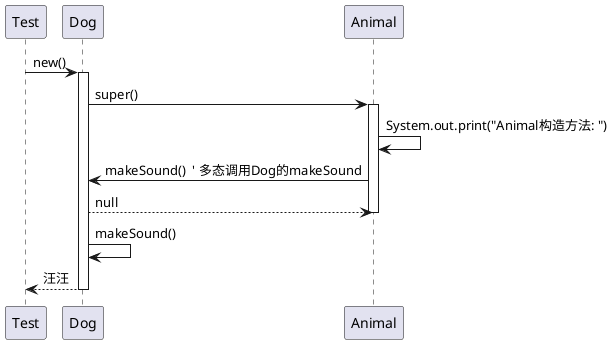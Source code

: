 @startuml
participant "Test" as Test
participant "Dog" as Dog
participant "Animal" as Animal

Test -> Dog : new()
activate Dog

Dog -> Animal : super()
activate Animal

Animal -> Animal : System.out.print("Animal构造方法: ")
Animal -> Dog : makeSound()  ' 多态调用Dog的makeSound
Dog --> Animal : null
deactivate Animal

Dog -> Dog : makeSound()
Dog --> Test : 汪汪
deactivate Dog
@enduml
